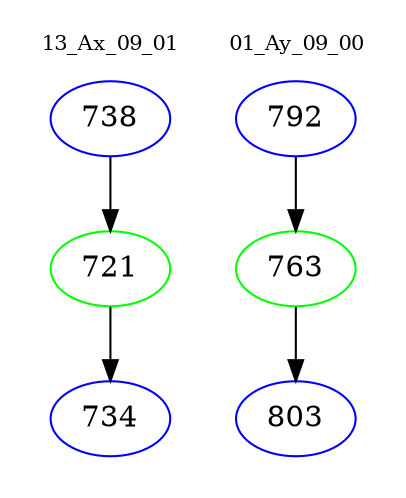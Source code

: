 digraph{
subgraph cluster_0 {
color = white
label = "13_Ax_09_01";
fontsize=10;
T0_738 [label="738", color="blue"]
T0_738 -> T0_721 [color="black"]
T0_721 [label="721", color="green"]
T0_721 -> T0_734 [color="black"]
T0_734 [label="734", color="blue"]
}
subgraph cluster_1 {
color = white
label = "01_Ay_09_00";
fontsize=10;
T1_792 [label="792", color="blue"]
T1_792 -> T1_763 [color="black"]
T1_763 [label="763", color="green"]
T1_763 -> T1_803 [color="black"]
T1_803 [label="803", color="blue"]
}
}
